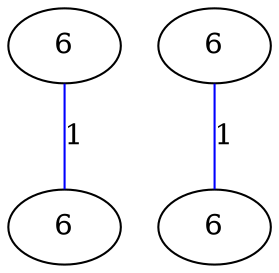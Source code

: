 graph G {
	0 [label="6"];
	1 [label="6"];
	2 [label="6"];
	3 [label="6"];
	0 -- 1 [label="1", color=blue];
	2 -- 3 [label="1", color=blue];
}